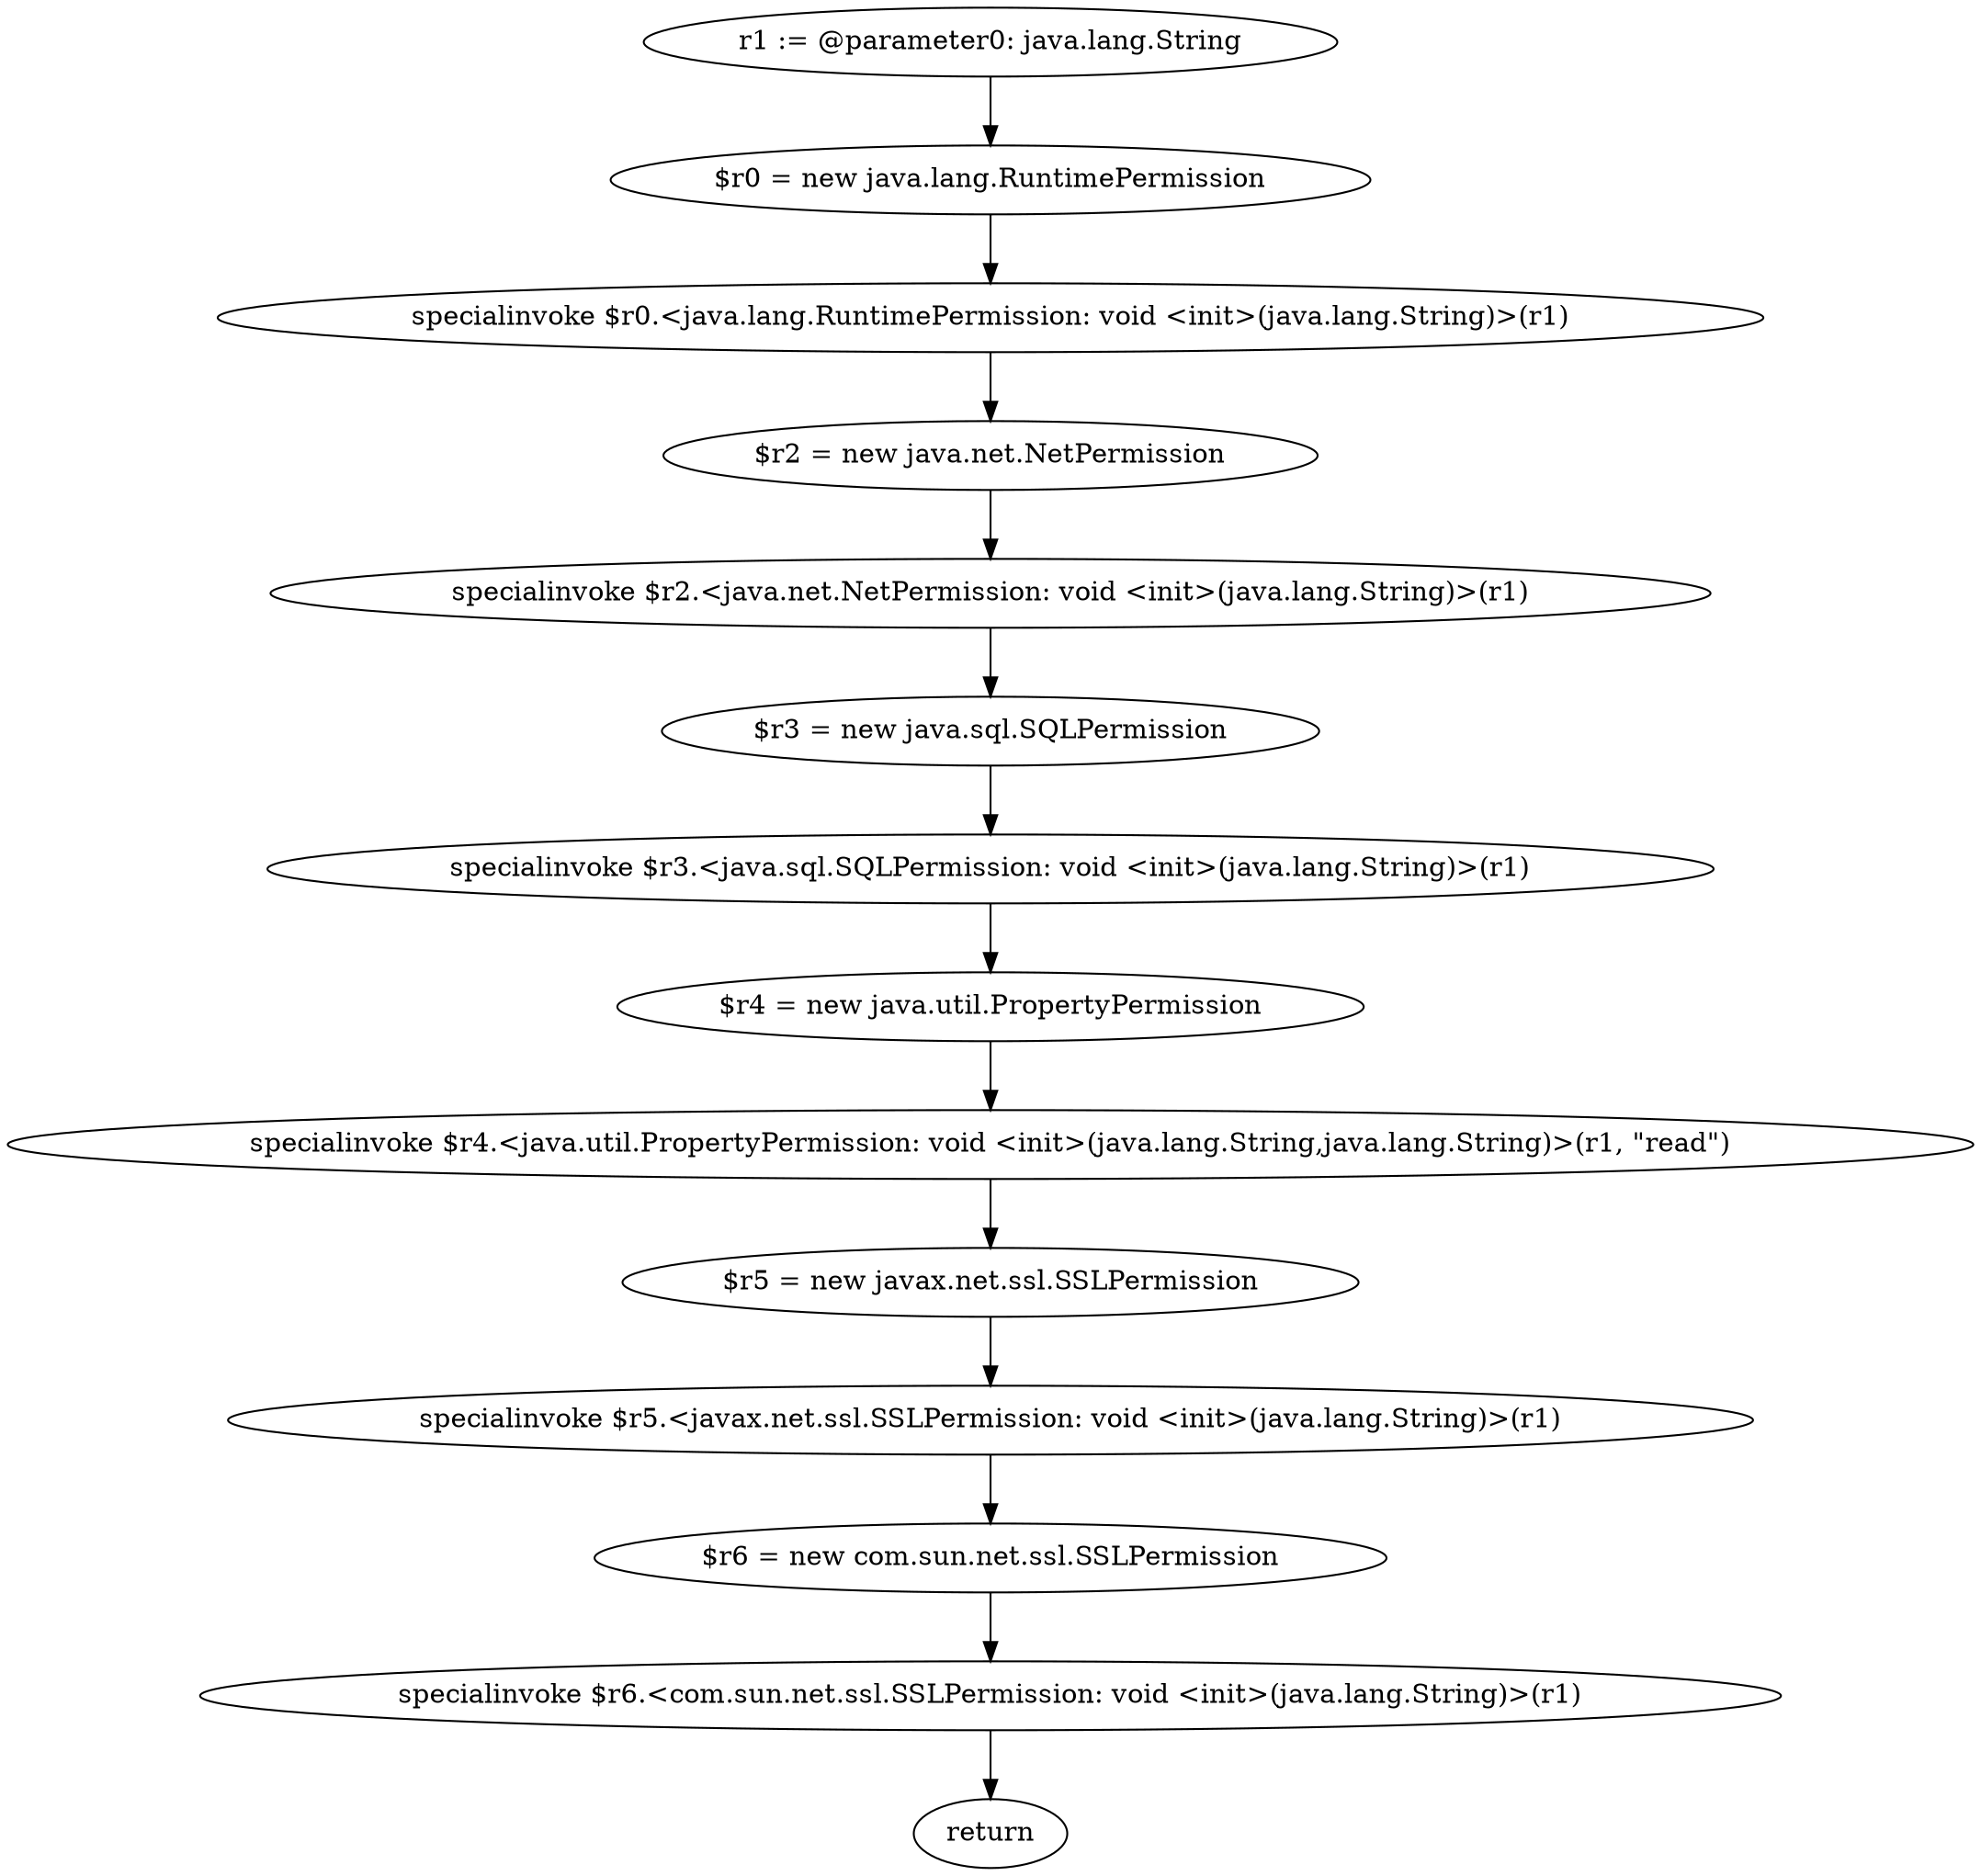 digraph "unitGraph" {
    "r1 := @parameter0: java.lang.String"
    "$r0 = new java.lang.RuntimePermission"
    "specialinvoke $r0.<java.lang.RuntimePermission: void <init>(java.lang.String)>(r1)"
    "$r2 = new java.net.NetPermission"
    "specialinvoke $r2.<java.net.NetPermission: void <init>(java.lang.String)>(r1)"
    "$r3 = new java.sql.SQLPermission"
    "specialinvoke $r3.<java.sql.SQLPermission: void <init>(java.lang.String)>(r1)"
    "$r4 = new java.util.PropertyPermission"
    "specialinvoke $r4.<java.util.PropertyPermission: void <init>(java.lang.String,java.lang.String)>(r1, \"read\")"
    "$r5 = new javax.net.ssl.SSLPermission"
    "specialinvoke $r5.<javax.net.ssl.SSLPermission: void <init>(java.lang.String)>(r1)"
    "$r6 = new com.sun.net.ssl.SSLPermission"
    "specialinvoke $r6.<com.sun.net.ssl.SSLPermission: void <init>(java.lang.String)>(r1)"
    "return"
    "r1 := @parameter0: java.lang.String"->"$r0 = new java.lang.RuntimePermission";
    "$r0 = new java.lang.RuntimePermission"->"specialinvoke $r0.<java.lang.RuntimePermission: void <init>(java.lang.String)>(r1)";
    "specialinvoke $r0.<java.lang.RuntimePermission: void <init>(java.lang.String)>(r1)"->"$r2 = new java.net.NetPermission";
    "$r2 = new java.net.NetPermission"->"specialinvoke $r2.<java.net.NetPermission: void <init>(java.lang.String)>(r1)";
    "specialinvoke $r2.<java.net.NetPermission: void <init>(java.lang.String)>(r1)"->"$r3 = new java.sql.SQLPermission";
    "$r3 = new java.sql.SQLPermission"->"specialinvoke $r3.<java.sql.SQLPermission: void <init>(java.lang.String)>(r1)";
    "specialinvoke $r3.<java.sql.SQLPermission: void <init>(java.lang.String)>(r1)"->"$r4 = new java.util.PropertyPermission";
    "$r4 = new java.util.PropertyPermission"->"specialinvoke $r4.<java.util.PropertyPermission: void <init>(java.lang.String,java.lang.String)>(r1, \"read\")";
    "specialinvoke $r4.<java.util.PropertyPermission: void <init>(java.lang.String,java.lang.String)>(r1, \"read\")"->"$r5 = new javax.net.ssl.SSLPermission";
    "$r5 = new javax.net.ssl.SSLPermission"->"specialinvoke $r5.<javax.net.ssl.SSLPermission: void <init>(java.lang.String)>(r1)";
    "specialinvoke $r5.<javax.net.ssl.SSLPermission: void <init>(java.lang.String)>(r1)"->"$r6 = new com.sun.net.ssl.SSLPermission";
    "$r6 = new com.sun.net.ssl.SSLPermission"->"specialinvoke $r6.<com.sun.net.ssl.SSLPermission: void <init>(java.lang.String)>(r1)";
    "specialinvoke $r6.<com.sun.net.ssl.SSLPermission: void <init>(java.lang.String)>(r1)"->"return";
}
